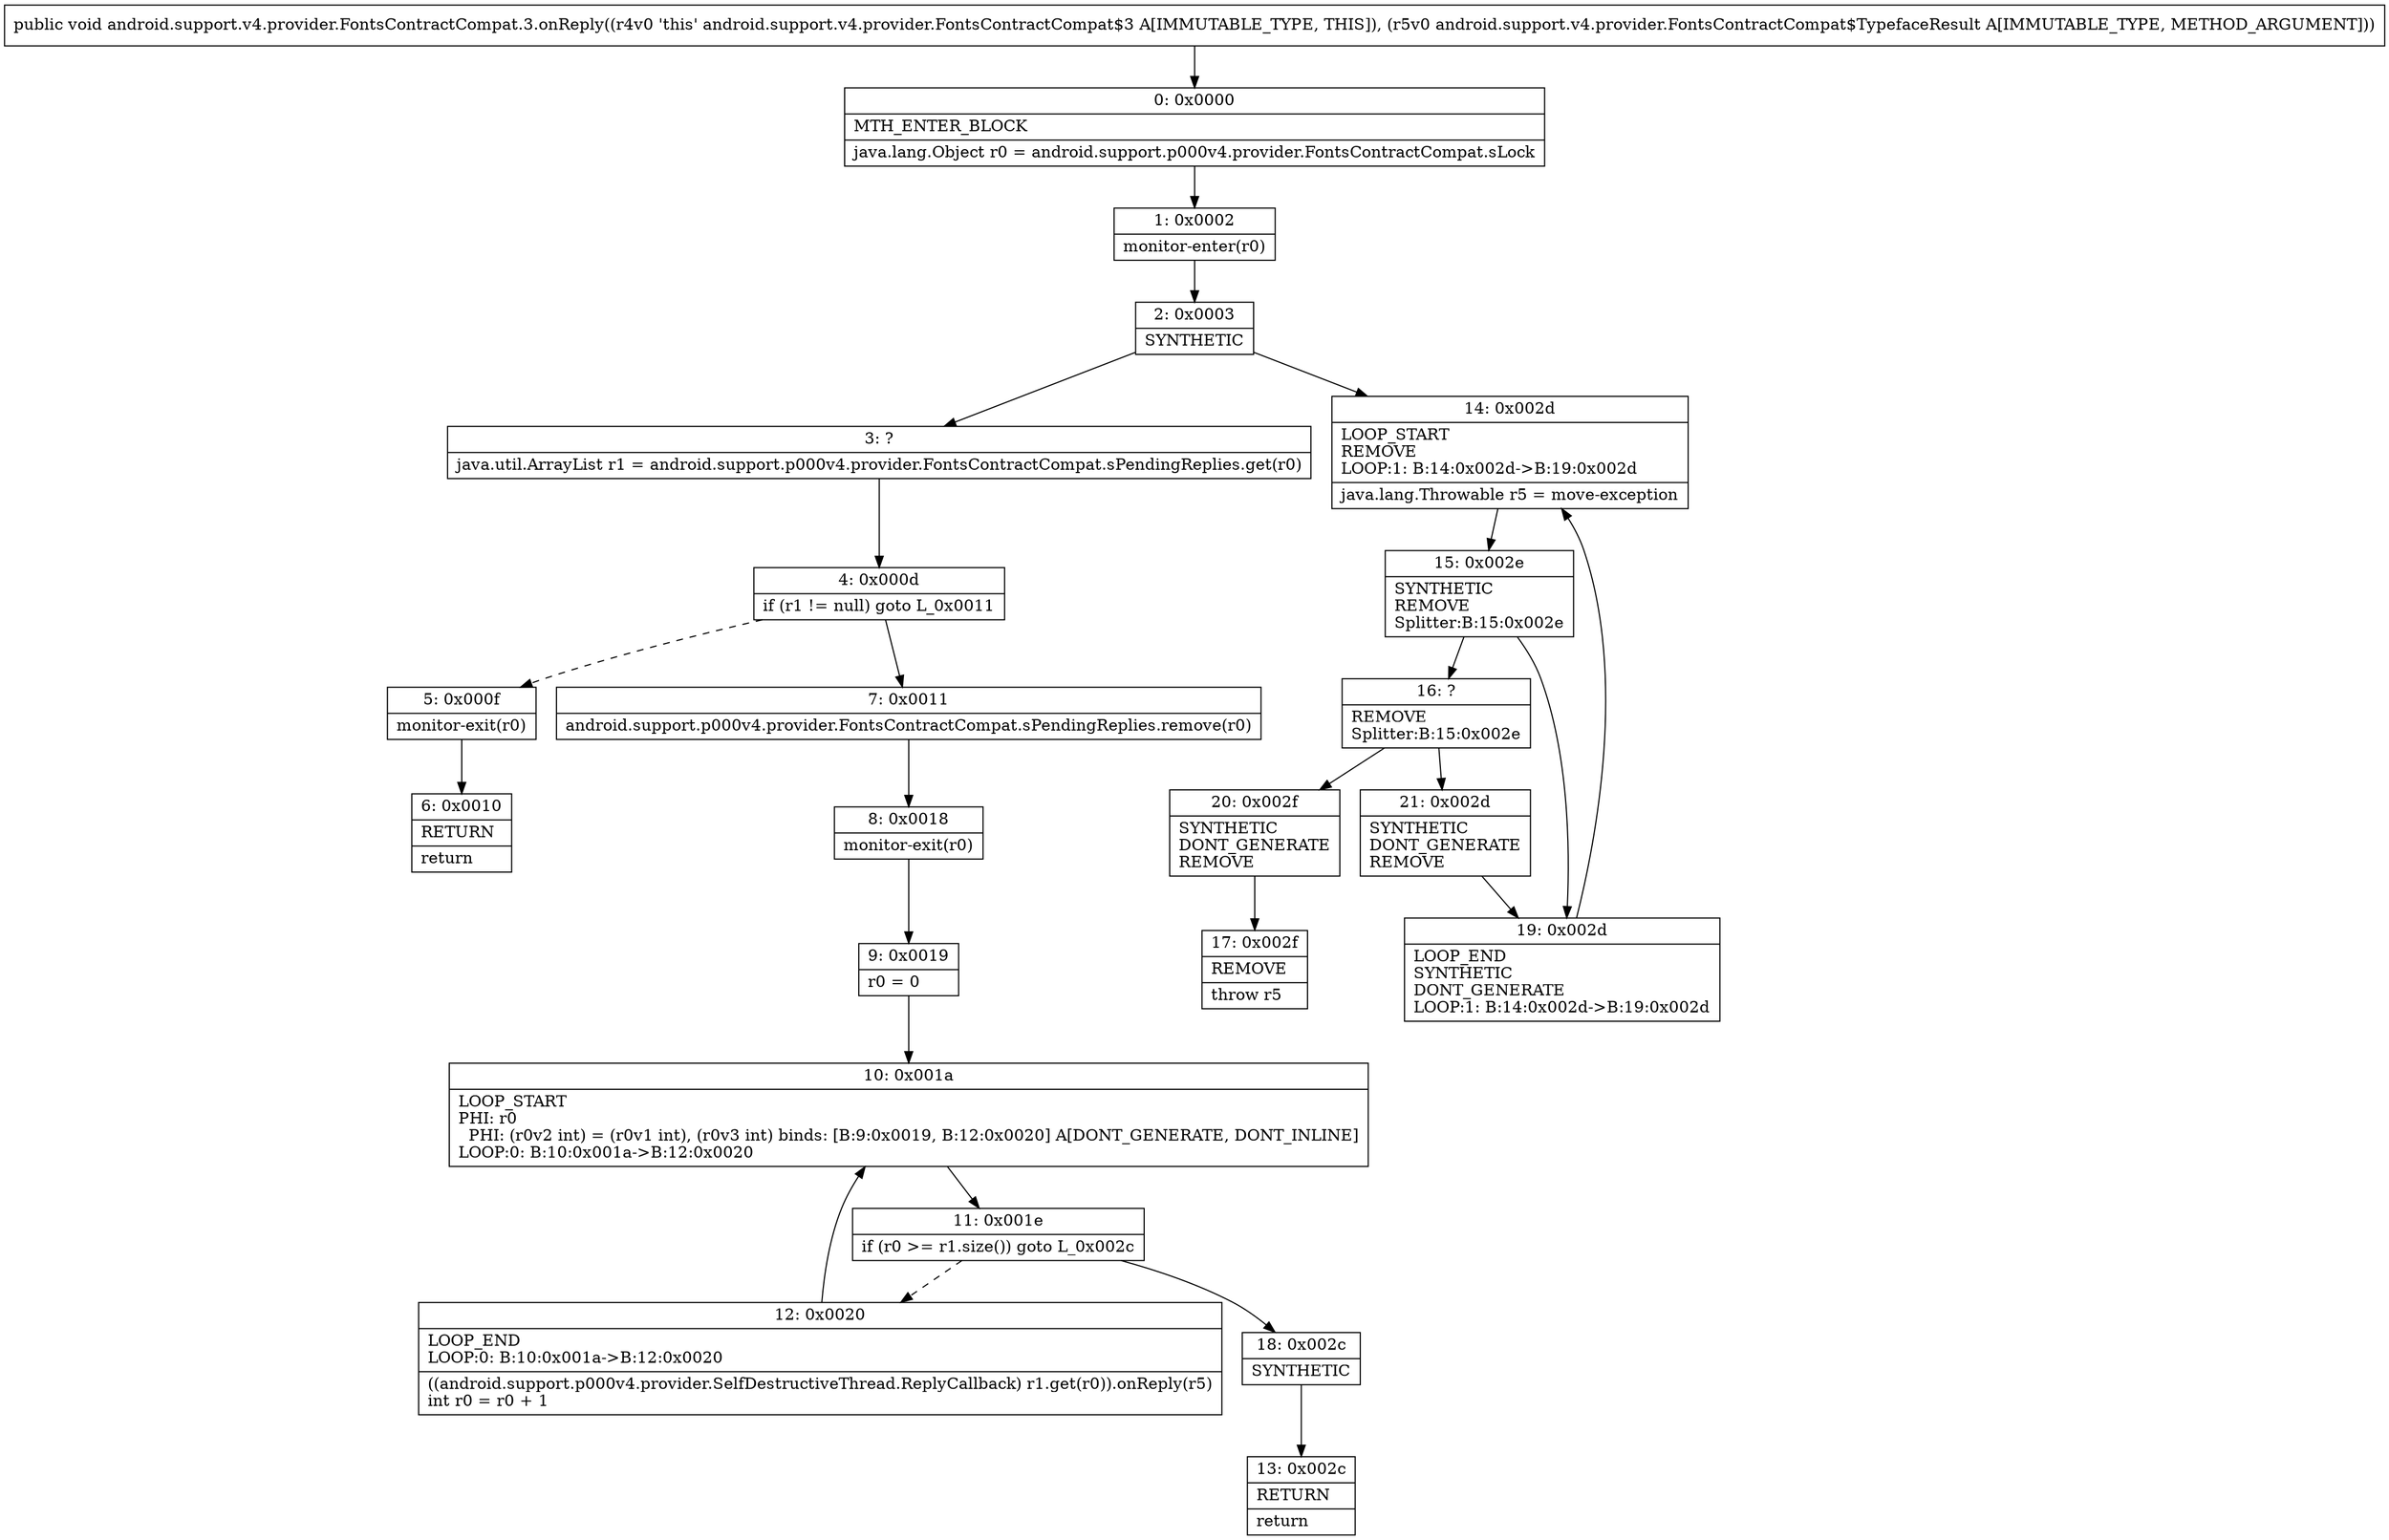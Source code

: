 digraph "CFG forandroid.support.v4.provider.FontsContractCompat.3.onReply(Landroid\/support\/v4\/provider\/FontsContractCompat$TypefaceResult;)V" {
Node_0 [shape=record,label="{0\:\ 0x0000|MTH_ENTER_BLOCK\l|java.lang.Object r0 = android.support.p000v4.provider.FontsContractCompat.sLock\l}"];
Node_1 [shape=record,label="{1\:\ 0x0002|monitor\-enter(r0)\l}"];
Node_2 [shape=record,label="{2\:\ 0x0003|SYNTHETIC\l}"];
Node_3 [shape=record,label="{3\:\ ?|java.util.ArrayList r1 = android.support.p000v4.provider.FontsContractCompat.sPendingReplies.get(r0)\l}"];
Node_4 [shape=record,label="{4\:\ 0x000d|if (r1 != null) goto L_0x0011\l}"];
Node_5 [shape=record,label="{5\:\ 0x000f|monitor\-exit(r0)\l}"];
Node_6 [shape=record,label="{6\:\ 0x0010|RETURN\l|return\l}"];
Node_7 [shape=record,label="{7\:\ 0x0011|android.support.p000v4.provider.FontsContractCompat.sPendingReplies.remove(r0)\l}"];
Node_8 [shape=record,label="{8\:\ 0x0018|monitor\-exit(r0)\l}"];
Node_9 [shape=record,label="{9\:\ 0x0019|r0 = 0\l}"];
Node_10 [shape=record,label="{10\:\ 0x001a|LOOP_START\lPHI: r0 \l  PHI: (r0v2 int) = (r0v1 int), (r0v3 int) binds: [B:9:0x0019, B:12:0x0020] A[DONT_GENERATE, DONT_INLINE]\lLOOP:0: B:10:0x001a\-\>B:12:0x0020\l}"];
Node_11 [shape=record,label="{11\:\ 0x001e|if (r0 \>= r1.size()) goto L_0x002c\l}"];
Node_12 [shape=record,label="{12\:\ 0x0020|LOOP_END\lLOOP:0: B:10:0x001a\-\>B:12:0x0020\l|((android.support.p000v4.provider.SelfDestructiveThread.ReplyCallback) r1.get(r0)).onReply(r5)\lint r0 = r0 + 1\l}"];
Node_13 [shape=record,label="{13\:\ 0x002c|RETURN\l|return\l}"];
Node_14 [shape=record,label="{14\:\ 0x002d|LOOP_START\lREMOVE\lLOOP:1: B:14:0x002d\-\>B:19:0x002d\l|java.lang.Throwable r5 = move\-exception\l}"];
Node_15 [shape=record,label="{15\:\ 0x002e|SYNTHETIC\lREMOVE\lSplitter:B:15:0x002e\l}"];
Node_16 [shape=record,label="{16\:\ ?|REMOVE\lSplitter:B:15:0x002e\l}"];
Node_17 [shape=record,label="{17\:\ 0x002f|REMOVE\l|throw r5\l}"];
Node_18 [shape=record,label="{18\:\ 0x002c|SYNTHETIC\l}"];
Node_19 [shape=record,label="{19\:\ 0x002d|LOOP_END\lSYNTHETIC\lDONT_GENERATE\lLOOP:1: B:14:0x002d\-\>B:19:0x002d\l}"];
Node_20 [shape=record,label="{20\:\ 0x002f|SYNTHETIC\lDONT_GENERATE\lREMOVE\l}"];
Node_21 [shape=record,label="{21\:\ 0x002d|SYNTHETIC\lDONT_GENERATE\lREMOVE\l}"];
MethodNode[shape=record,label="{public void android.support.v4.provider.FontsContractCompat.3.onReply((r4v0 'this' android.support.v4.provider.FontsContractCompat$3 A[IMMUTABLE_TYPE, THIS]), (r5v0 android.support.v4.provider.FontsContractCompat$TypefaceResult A[IMMUTABLE_TYPE, METHOD_ARGUMENT])) }"];
MethodNode -> Node_0;
Node_0 -> Node_1;
Node_1 -> Node_2;
Node_2 -> Node_3;
Node_2 -> Node_14;
Node_3 -> Node_4;
Node_4 -> Node_5[style=dashed];
Node_4 -> Node_7;
Node_5 -> Node_6;
Node_7 -> Node_8;
Node_8 -> Node_9;
Node_9 -> Node_10;
Node_10 -> Node_11;
Node_11 -> Node_12[style=dashed];
Node_11 -> Node_18;
Node_12 -> Node_10;
Node_14 -> Node_15;
Node_15 -> Node_16;
Node_15 -> Node_19;
Node_16 -> Node_20;
Node_16 -> Node_21;
Node_18 -> Node_13;
Node_19 -> Node_14;
Node_20 -> Node_17;
Node_21 -> Node_19;
}

